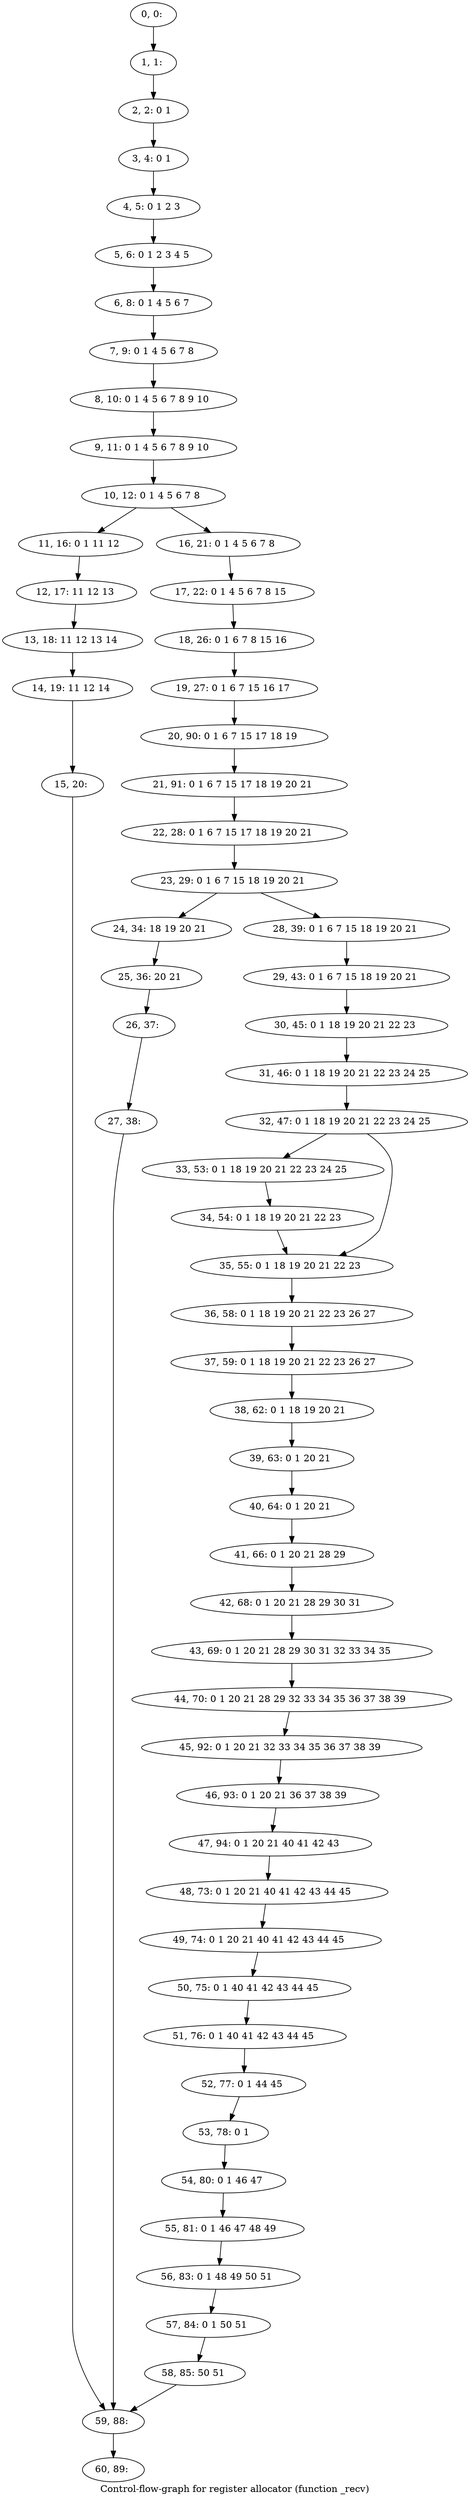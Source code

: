 digraph G {
graph [label="Control-flow-graph for register allocator (function _recv)"]
0[label="0, 0: "];
1[label="1, 1: "];
2[label="2, 2: 0 1 "];
3[label="3, 4: 0 1 "];
4[label="4, 5: 0 1 2 3 "];
5[label="5, 6: 0 1 2 3 4 5 "];
6[label="6, 8: 0 1 4 5 6 7 "];
7[label="7, 9: 0 1 4 5 6 7 8 "];
8[label="8, 10: 0 1 4 5 6 7 8 9 10 "];
9[label="9, 11: 0 1 4 5 6 7 8 9 10 "];
10[label="10, 12: 0 1 4 5 6 7 8 "];
11[label="11, 16: 0 1 11 12 "];
12[label="12, 17: 11 12 13 "];
13[label="13, 18: 11 12 13 14 "];
14[label="14, 19: 11 12 14 "];
15[label="15, 20: "];
16[label="16, 21: 0 1 4 5 6 7 8 "];
17[label="17, 22: 0 1 4 5 6 7 8 15 "];
18[label="18, 26: 0 1 6 7 8 15 16 "];
19[label="19, 27: 0 1 6 7 15 16 17 "];
20[label="20, 90: 0 1 6 7 15 17 18 19 "];
21[label="21, 91: 0 1 6 7 15 17 18 19 20 21 "];
22[label="22, 28: 0 1 6 7 15 17 18 19 20 21 "];
23[label="23, 29: 0 1 6 7 15 18 19 20 21 "];
24[label="24, 34: 18 19 20 21 "];
25[label="25, 36: 20 21 "];
26[label="26, 37: "];
27[label="27, 38: "];
28[label="28, 39: 0 1 6 7 15 18 19 20 21 "];
29[label="29, 43: 0 1 6 7 15 18 19 20 21 "];
30[label="30, 45: 0 1 18 19 20 21 22 23 "];
31[label="31, 46: 0 1 18 19 20 21 22 23 24 25 "];
32[label="32, 47: 0 1 18 19 20 21 22 23 24 25 "];
33[label="33, 53: 0 1 18 19 20 21 22 23 24 25 "];
34[label="34, 54: 0 1 18 19 20 21 22 23 "];
35[label="35, 55: 0 1 18 19 20 21 22 23 "];
36[label="36, 58: 0 1 18 19 20 21 22 23 26 27 "];
37[label="37, 59: 0 1 18 19 20 21 22 23 26 27 "];
38[label="38, 62: 0 1 18 19 20 21 "];
39[label="39, 63: 0 1 20 21 "];
40[label="40, 64: 0 1 20 21 "];
41[label="41, 66: 0 1 20 21 28 29 "];
42[label="42, 68: 0 1 20 21 28 29 30 31 "];
43[label="43, 69: 0 1 20 21 28 29 30 31 32 33 34 35 "];
44[label="44, 70: 0 1 20 21 28 29 32 33 34 35 36 37 38 39 "];
45[label="45, 92: 0 1 20 21 32 33 34 35 36 37 38 39 "];
46[label="46, 93: 0 1 20 21 36 37 38 39 "];
47[label="47, 94: 0 1 20 21 40 41 42 43 "];
48[label="48, 73: 0 1 20 21 40 41 42 43 44 45 "];
49[label="49, 74: 0 1 20 21 40 41 42 43 44 45 "];
50[label="50, 75: 0 1 40 41 42 43 44 45 "];
51[label="51, 76: 0 1 40 41 42 43 44 45 "];
52[label="52, 77: 0 1 44 45 "];
53[label="53, 78: 0 1 "];
54[label="54, 80: 0 1 46 47 "];
55[label="55, 81: 0 1 46 47 48 49 "];
56[label="56, 83: 0 1 48 49 50 51 "];
57[label="57, 84: 0 1 50 51 "];
58[label="58, 85: 50 51 "];
59[label="59, 88: "];
60[label="60, 89: "];
0->1 ;
1->2 ;
2->3 ;
3->4 ;
4->5 ;
5->6 ;
6->7 ;
7->8 ;
8->9 ;
9->10 ;
10->11 ;
10->16 ;
11->12 ;
12->13 ;
13->14 ;
14->15 ;
15->59 ;
16->17 ;
17->18 ;
18->19 ;
19->20 ;
20->21 ;
21->22 ;
22->23 ;
23->24 ;
23->28 ;
24->25 ;
25->26 ;
26->27 ;
27->59 ;
28->29 ;
29->30 ;
30->31 ;
31->32 ;
32->33 ;
32->35 ;
33->34 ;
34->35 ;
35->36 ;
36->37 ;
37->38 ;
38->39 ;
39->40 ;
40->41 ;
41->42 ;
42->43 ;
43->44 ;
44->45 ;
45->46 ;
46->47 ;
47->48 ;
48->49 ;
49->50 ;
50->51 ;
51->52 ;
52->53 ;
53->54 ;
54->55 ;
55->56 ;
56->57 ;
57->58 ;
58->59 ;
59->60 ;
}
